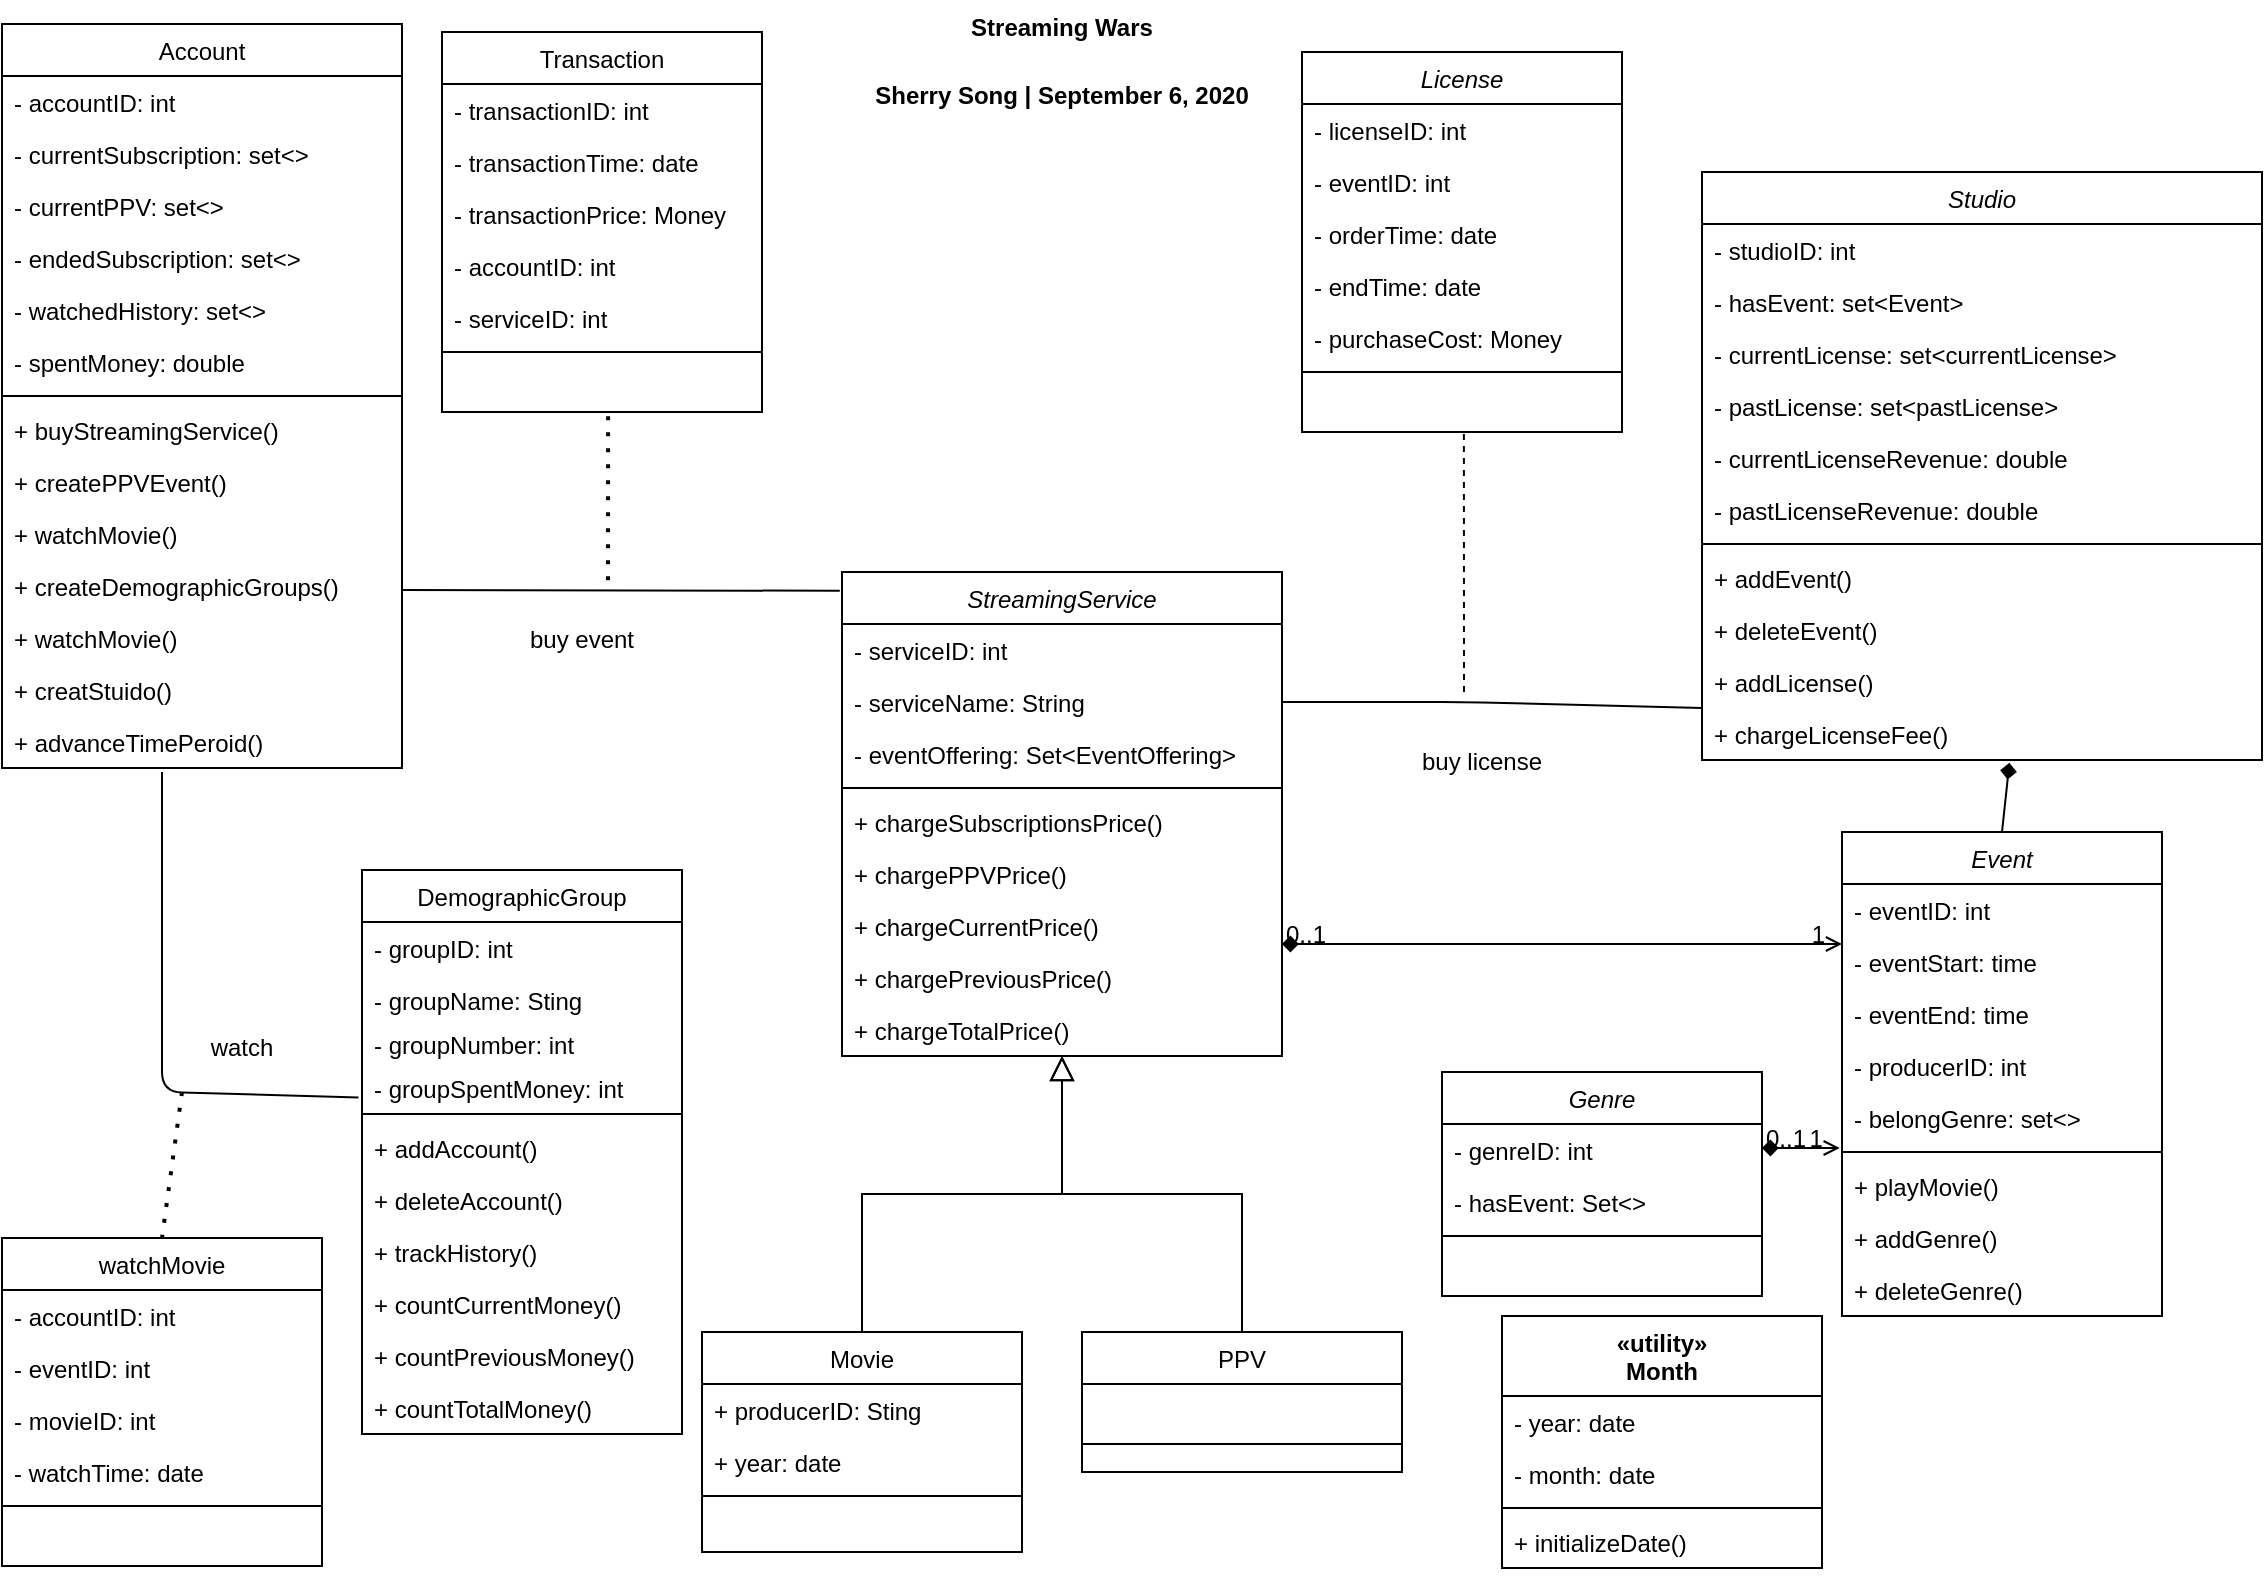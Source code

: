 <mxfile version="13.6.6" type="github">
  <diagram id="C5RBs43oDa-KdzZeNtuy" name="Page-1">
    <mxGraphModel dx="498" dy="338" grid="1" gridSize="10" guides="1" tooltips="1" connect="1" arrows="1" fold="1" page="1" pageScale="1" pageWidth="1169" pageHeight="827" math="0" shadow="0">
      <root>
        <mxCell id="WIyWlLk6GJQsqaUBKTNV-0" />
        <mxCell id="WIyWlLk6GJQsqaUBKTNV-1" parent="WIyWlLk6GJQsqaUBKTNV-0" />
        <mxCell id="zkfFHV4jXpPFQw0GAbJ--12" value="" style="endArrow=block;endSize=10;endFill=0;shadow=0;strokeWidth=1;rounded=0;edgeStyle=elbowEdgeStyle;elbow=vertical;" parent="WIyWlLk6GJQsqaUBKTNV-1" source="zkfFHV4jXpPFQw0GAbJ--6" target="zkfFHV4jXpPFQw0GAbJ--0" edge="1">
          <mxGeometry width="160" relative="1" as="geometry">
            <mxPoint x="-60" y="393" as="sourcePoint" />
            <mxPoint x="-60" y="393" as="targetPoint" />
          </mxGeometry>
        </mxCell>
        <mxCell id="zkfFHV4jXpPFQw0GAbJ--16" value="" style="endArrow=block;endSize=10;endFill=0;shadow=0;strokeWidth=1;rounded=0;edgeStyle=elbowEdgeStyle;elbow=vertical;" parent="WIyWlLk6GJQsqaUBKTNV-1" source="zkfFHV4jXpPFQw0GAbJ--13" target="zkfFHV4jXpPFQw0GAbJ--0" edge="1">
          <mxGeometry width="160" relative="1" as="geometry">
            <mxPoint x="-50" y="563" as="sourcePoint" />
            <mxPoint x="50" y="461" as="targetPoint" />
          </mxGeometry>
        </mxCell>
        <mxCell id="zkfFHV4jXpPFQw0GAbJ--26" value="" style="endArrow=open;shadow=0;strokeWidth=1;rounded=0;endFill=1;edgeStyle=elbowEdgeStyle;elbow=vertical;startArrow=diamond;startFill=1;" parent="WIyWlLk6GJQsqaUBKTNV-1" source="zkfFHV4jXpPFQw0GAbJ--0" target="zkfFHV4jXpPFQw0GAbJ--17" edge="1">
          <mxGeometry x="0.5" y="41" relative="1" as="geometry">
            <mxPoint x="70" y="392" as="sourcePoint" />
            <mxPoint x="230" y="392" as="targetPoint" />
            <mxPoint x="-40" y="32" as="offset" />
          </mxGeometry>
        </mxCell>
        <mxCell id="zkfFHV4jXpPFQw0GAbJ--27" value="0..1" style="resizable=0;align=left;verticalAlign=bottom;labelBackgroundColor=none;fontSize=12;" parent="zkfFHV4jXpPFQw0GAbJ--26" connectable="0" vertex="1">
          <mxGeometry x="-1" relative="1" as="geometry">
            <mxPoint y="4" as="offset" />
          </mxGeometry>
        </mxCell>
        <mxCell id="zkfFHV4jXpPFQw0GAbJ--28" value="1" style="resizable=0;align=right;verticalAlign=bottom;labelBackgroundColor=none;fontSize=12;" parent="zkfFHV4jXpPFQw0GAbJ--26" connectable="0" vertex="1">
          <mxGeometry x="1" relative="1" as="geometry">
            <mxPoint x="-7" y="4" as="offset" />
          </mxGeometry>
        </mxCell>
        <mxCell id="KBfdbTnLHGwfZcNxQ1Ar-55" value="Account" style="swimlane;fontStyle=0;align=center;verticalAlign=top;childLayout=stackLayout;horizontal=1;startSize=26;horizontalStack=0;resizeParent=1;resizeParentMax=0;resizeLast=0;collapsible=1;marginBottom=0;" vertex="1" parent="WIyWlLk6GJQsqaUBKTNV-1">
          <mxGeometry x="10" y="46" width="200" height="372" as="geometry" />
        </mxCell>
        <mxCell id="KBfdbTnLHGwfZcNxQ1Ar-56" value="- accountID: int" style="text;strokeColor=none;fillColor=none;align=left;verticalAlign=top;spacingLeft=4;spacingRight=4;overflow=hidden;rotatable=0;points=[[0,0.5],[1,0.5]];portConstraint=eastwest;" vertex="1" parent="KBfdbTnLHGwfZcNxQ1Ar-55">
          <mxGeometry y="26" width="200" height="26" as="geometry" />
        </mxCell>
        <mxCell id="KBfdbTnLHGwfZcNxQ1Ar-59" value="- currentSubscription: set&lt;&gt;" style="text;strokeColor=none;fillColor=none;align=left;verticalAlign=top;spacingLeft=4;spacingRight=4;overflow=hidden;rotatable=0;points=[[0,0.5],[1,0.5]];portConstraint=eastwest;" vertex="1" parent="KBfdbTnLHGwfZcNxQ1Ar-55">
          <mxGeometry y="52" width="200" height="26" as="geometry" />
        </mxCell>
        <mxCell id="KBfdbTnLHGwfZcNxQ1Ar-60" value="- currentPPV: set&lt;&gt;" style="text;strokeColor=none;fillColor=none;align=left;verticalAlign=top;spacingLeft=4;spacingRight=4;overflow=hidden;rotatable=0;points=[[0,0.5],[1,0.5]];portConstraint=eastwest;" vertex="1" parent="KBfdbTnLHGwfZcNxQ1Ar-55">
          <mxGeometry y="78" width="200" height="26" as="geometry" />
        </mxCell>
        <mxCell id="KBfdbTnLHGwfZcNxQ1Ar-61" value="- endedSubscription: set&lt;&gt;" style="text;strokeColor=none;fillColor=none;align=left;verticalAlign=top;spacingLeft=4;spacingRight=4;overflow=hidden;rotatable=0;points=[[0,0.5],[1,0.5]];portConstraint=eastwest;" vertex="1" parent="KBfdbTnLHGwfZcNxQ1Ar-55">
          <mxGeometry y="104" width="200" height="26" as="geometry" />
        </mxCell>
        <mxCell id="KBfdbTnLHGwfZcNxQ1Ar-62" value="- watchedHistory: set&lt;&gt;" style="text;strokeColor=none;fillColor=none;align=left;verticalAlign=top;spacingLeft=4;spacingRight=4;overflow=hidden;rotatable=0;points=[[0,0.5],[1,0.5]];portConstraint=eastwest;" vertex="1" parent="KBfdbTnLHGwfZcNxQ1Ar-55">
          <mxGeometry y="130" width="200" height="26" as="geometry" />
        </mxCell>
        <mxCell id="KBfdbTnLHGwfZcNxQ1Ar-63" value="- spentMoney: double" style="text;strokeColor=none;fillColor=none;align=left;verticalAlign=top;spacingLeft=4;spacingRight=4;overflow=hidden;rotatable=0;points=[[0,0.5],[1,0.5]];portConstraint=eastwest;" vertex="1" parent="KBfdbTnLHGwfZcNxQ1Ar-55">
          <mxGeometry y="156" width="200" height="26" as="geometry" />
        </mxCell>
        <mxCell id="KBfdbTnLHGwfZcNxQ1Ar-57" value="" style="line;strokeWidth=1;fillColor=none;align=left;verticalAlign=middle;spacingTop=-1;spacingLeft=3;spacingRight=3;rotatable=0;labelPosition=right;points=[];portConstraint=eastwest;" vertex="1" parent="KBfdbTnLHGwfZcNxQ1Ar-55">
          <mxGeometry y="182" width="200" height="8" as="geometry" />
        </mxCell>
        <mxCell id="KBfdbTnLHGwfZcNxQ1Ar-58" value="+ buyStreamingService()" style="text;strokeColor=none;fillColor=none;align=left;verticalAlign=top;spacingLeft=4;spacingRight=4;overflow=hidden;rotatable=0;points=[[0,0.5],[1,0.5]];portConstraint=eastwest;" vertex="1" parent="KBfdbTnLHGwfZcNxQ1Ar-55">
          <mxGeometry y="190" width="200" height="26" as="geometry" />
        </mxCell>
        <mxCell id="KBfdbTnLHGwfZcNxQ1Ar-64" value="+ createPPVEvent()" style="text;strokeColor=none;fillColor=none;align=left;verticalAlign=top;spacingLeft=4;spacingRight=4;overflow=hidden;rotatable=0;points=[[0,0.5],[1,0.5]];portConstraint=eastwest;" vertex="1" parent="KBfdbTnLHGwfZcNxQ1Ar-55">
          <mxGeometry y="216" width="200" height="26" as="geometry" />
        </mxCell>
        <mxCell id="KBfdbTnLHGwfZcNxQ1Ar-65" value="+ watchMovie()" style="text;strokeColor=none;fillColor=none;align=left;verticalAlign=top;spacingLeft=4;spacingRight=4;overflow=hidden;rotatable=0;points=[[0,0.5],[1,0.5]];portConstraint=eastwest;" vertex="1" parent="KBfdbTnLHGwfZcNxQ1Ar-55">
          <mxGeometry y="242" width="200" height="26" as="geometry" />
        </mxCell>
        <mxCell id="KBfdbTnLHGwfZcNxQ1Ar-115" value="+ createDemographicGroups()" style="text;strokeColor=none;fillColor=none;align=left;verticalAlign=top;spacingLeft=4;spacingRight=4;overflow=hidden;rotatable=0;points=[[0,0.5],[1,0.5]];portConstraint=eastwest;" vertex="1" parent="KBfdbTnLHGwfZcNxQ1Ar-55">
          <mxGeometry y="268" width="200" height="26" as="geometry" />
        </mxCell>
        <mxCell id="KBfdbTnLHGwfZcNxQ1Ar-114" value="+ watchMovie()" style="text;strokeColor=none;fillColor=none;align=left;verticalAlign=top;spacingLeft=4;spacingRight=4;overflow=hidden;rotatable=0;points=[[0,0.5],[1,0.5]];portConstraint=eastwest;" vertex="1" parent="KBfdbTnLHGwfZcNxQ1Ar-55">
          <mxGeometry y="294" width="200" height="26" as="geometry" />
        </mxCell>
        <mxCell id="KBfdbTnLHGwfZcNxQ1Ar-116" value="+ creatStuido()" style="text;strokeColor=none;fillColor=none;align=left;verticalAlign=top;spacingLeft=4;spacingRight=4;overflow=hidden;rotatable=0;points=[[0,0.5],[1,0.5]];portConstraint=eastwest;" vertex="1" parent="KBfdbTnLHGwfZcNxQ1Ar-55">
          <mxGeometry y="320" width="200" height="26" as="geometry" />
        </mxCell>
        <mxCell id="KBfdbTnLHGwfZcNxQ1Ar-117" value="+ advanceTimePeroid()" style="text;strokeColor=none;fillColor=none;align=left;verticalAlign=top;spacingLeft=4;spacingRight=4;overflow=hidden;rotatable=0;points=[[0,0.5],[1,0.5]];portConstraint=eastwest;" vertex="1" parent="KBfdbTnLHGwfZcNxQ1Ar-55">
          <mxGeometry y="346" width="200" height="26" as="geometry" />
        </mxCell>
        <mxCell id="zkfFHV4jXpPFQw0GAbJ--0" value="StreamingService" style="swimlane;fontStyle=2;align=center;verticalAlign=top;childLayout=stackLayout;horizontal=1;startSize=26;horizontalStack=0;resizeParent=1;resizeLast=0;collapsible=1;marginBottom=0;rounded=0;shadow=0;strokeWidth=1;" parent="WIyWlLk6GJQsqaUBKTNV-1" vertex="1">
          <mxGeometry x="430" y="320" width="220" height="242" as="geometry">
            <mxRectangle x="230" y="140" width="160" height="26" as="alternateBounds" />
          </mxGeometry>
        </mxCell>
        <mxCell id="zkfFHV4jXpPFQw0GAbJ--1" value="- serviceID: int&#xa;" style="text;align=left;verticalAlign=top;spacingLeft=4;spacingRight=4;overflow=hidden;rotatable=0;points=[[0,0.5],[1,0.5]];portConstraint=eastwest;" parent="zkfFHV4jXpPFQw0GAbJ--0" vertex="1">
          <mxGeometry y="26" width="220" height="26" as="geometry" />
        </mxCell>
        <mxCell id="zkfFHV4jXpPFQw0GAbJ--3" value="- serviceName: String" style="text;align=left;verticalAlign=top;spacingLeft=4;spacingRight=4;overflow=hidden;rotatable=0;points=[[0,0.5],[1,0.5]];portConstraint=eastwest;rounded=0;shadow=0;html=0;" parent="zkfFHV4jXpPFQw0GAbJ--0" vertex="1">
          <mxGeometry y="52" width="220" height="26" as="geometry" />
        </mxCell>
        <mxCell id="KBfdbTnLHGwfZcNxQ1Ar-0" value="- eventOffering: Set&lt;EventOffering&gt;" style="text;align=left;verticalAlign=top;spacingLeft=4;spacingRight=4;overflow=hidden;rotatable=0;points=[[0,0.5],[1,0.5]];portConstraint=eastwest;rounded=0;shadow=0;html=0;" vertex="1" parent="zkfFHV4jXpPFQw0GAbJ--0">
          <mxGeometry y="78" width="220" height="26" as="geometry" />
        </mxCell>
        <mxCell id="zkfFHV4jXpPFQw0GAbJ--4" value="" style="line;html=1;strokeWidth=1;align=left;verticalAlign=middle;spacingTop=-1;spacingLeft=3;spacingRight=3;rotatable=0;labelPosition=right;points=[];portConstraint=eastwest;" parent="zkfFHV4jXpPFQw0GAbJ--0" vertex="1">
          <mxGeometry y="104" width="220" height="8" as="geometry" />
        </mxCell>
        <mxCell id="zkfFHV4jXpPFQw0GAbJ--5" value="+ chargeSubscriptionsPrice()" style="text;align=left;verticalAlign=top;spacingLeft=4;spacingRight=4;overflow=hidden;rotatable=0;points=[[0,0.5],[1,0.5]];portConstraint=eastwest;" parent="zkfFHV4jXpPFQw0GAbJ--0" vertex="1">
          <mxGeometry y="112" width="220" height="26" as="geometry" />
        </mxCell>
        <mxCell id="KBfdbTnLHGwfZcNxQ1Ar-1" value="+ chargePPVPrice()" style="text;align=left;verticalAlign=top;spacingLeft=4;spacingRight=4;overflow=hidden;rotatable=0;points=[[0,0.5],[1,0.5]];portConstraint=eastwest;" vertex="1" parent="zkfFHV4jXpPFQw0GAbJ--0">
          <mxGeometry y="138" width="220" height="26" as="geometry" />
        </mxCell>
        <mxCell id="KBfdbTnLHGwfZcNxQ1Ar-3" value="+ chargeCurrentPrice()&#xa;" style="text;align=left;verticalAlign=top;spacingLeft=4;spacingRight=4;overflow=hidden;rotatable=0;points=[[0,0.5],[1,0.5]];portConstraint=eastwest;" vertex="1" parent="zkfFHV4jXpPFQw0GAbJ--0">
          <mxGeometry y="164" width="220" height="26" as="geometry" />
        </mxCell>
        <mxCell id="KBfdbTnLHGwfZcNxQ1Ar-2" value="+ chargePreviousPrice()" style="text;align=left;verticalAlign=top;spacingLeft=4;spacingRight=4;overflow=hidden;rotatable=0;points=[[0,0.5],[1,0.5]];portConstraint=eastwest;" vertex="1" parent="zkfFHV4jXpPFQw0GAbJ--0">
          <mxGeometry y="190" width="220" height="26" as="geometry" />
        </mxCell>
        <mxCell id="KBfdbTnLHGwfZcNxQ1Ar-4" value="+ chargeTotalPrice()" style="text;align=left;verticalAlign=top;spacingLeft=4;spacingRight=4;overflow=hidden;rotatable=0;points=[[0,0.5],[1,0.5]];portConstraint=eastwest;" vertex="1" parent="zkfFHV4jXpPFQw0GAbJ--0">
          <mxGeometry y="216" width="220" height="26" as="geometry" />
        </mxCell>
        <mxCell id="KBfdbTnLHGwfZcNxQ1Ar-31" value="" style="endArrow=none;html=1;exitX=0.549;exitY=1.055;exitDx=0;exitDy=0;startArrow=diamond;startFill=1;exitPerimeter=0;entryX=0.5;entryY=0;entryDx=0;entryDy=0;" edge="1" parent="WIyWlLk6GJQsqaUBKTNV-1" source="KBfdbTnLHGwfZcNxQ1Ar-28" target="zkfFHV4jXpPFQw0GAbJ--17">
          <mxGeometry width="50" height="50" relative="1" as="geometry">
            <mxPoint x="640" y="290" as="sourcePoint" />
            <mxPoint x="1050" y="480" as="targetPoint" />
          </mxGeometry>
        </mxCell>
        <mxCell id="KBfdbTnLHGwfZcNxQ1Ar-17" value="Studio" style="swimlane;fontStyle=2;align=center;verticalAlign=top;childLayout=stackLayout;horizontal=1;startSize=26;horizontalStack=0;resizeParent=1;resizeParentMax=0;resizeLast=0;collapsible=1;marginBottom=0;" vertex="1" parent="WIyWlLk6GJQsqaUBKTNV-1">
          <mxGeometry x="860" y="120" width="280" height="294" as="geometry" />
        </mxCell>
        <mxCell id="KBfdbTnLHGwfZcNxQ1Ar-18" value="- studioID: int&#xa;" style="text;strokeColor=none;fillColor=none;align=left;verticalAlign=top;spacingLeft=4;spacingRight=4;overflow=hidden;rotatable=0;points=[[0,0.5],[1,0.5]];portConstraint=eastwest;" vertex="1" parent="KBfdbTnLHGwfZcNxQ1Ar-17">
          <mxGeometry y="26" width="280" height="26" as="geometry" />
        </mxCell>
        <mxCell id="KBfdbTnLHGwfZcNxQ1Ar-21" value="- hasEvent: set&lt;Event&gt;" style="text;strokeColor=none;fillColor=none;align=left;verticalAlign=top;spacingLeft=4;spacingRight=4;overflow=hidden;rotatable=0;points=[[0,0.5],[1,0.5]];portConstraint=eastwest;" vertex="1" parent="KBfdbTnLHGwfZcNxQ1Ar-17">
          <mxGeometry y="52" width="280" height="26" as="geometry" />
        </mxCell>
        <mxCell id="KBfdbTnLHGwfZcNxQ1Ar-22" value="- currentLicense: set&lt;currentLicense&gt;" style="text;strokeColor=none;fillColor=none;align=left;verticalAlign=top;spacingLeft=4;spacingRight=4;overflow=hidden;rotatable=0;points=[[0,0.5],[1,0.5]];portConstraint=eastwest;" vertex="1" parent="KBfdbTnLHGwfZcNxQ1Ar-17">
          <mxGeometry y="78" width="280" height="26" as="geometry" />
        </mxCell>
        <mxCell id="KBfdbTnLHGwfZcNxQ1Ar-23" value="- pastLicense: set&lt;pastLicense&gt;" style="text;strokeColor=none;fillColor=none;align=left;verticalAlign=top;spacingLeft=4;spacingRight=4;overflow=hidden;rotatable=0;points=[[0,0.5],[1,0.5]];portConstraint=eastwest;" vertex="1" parent="KBfdbTnLHGwfZcNxQ1Ar-17">
          <mxGeometry y="104" width="280" height="26" as="geometry" />
        </mxCell>
        <mxCell id="KBfdbTnLHGwfZcNxQ1Ar-25" value="- currentLicenseRevenue: double" style="text;strokeColor=none;fillColor=none;align=left;verticalAlign=top;spacingLeft=4;spacingRight=4;overflow=hidden;rotatable=0;points=[[0,0.5],[1,0.5]];portConstraint=eastwest;" vertex="1" parent="KBfdbTnLHGwfZcNxQ1Ar-17">
          <mxGeometry y="130" width="280" height="26" as="geometry" />
        </mxCell>
        <mxCell id="KBfdbTnLHGwfZcNxQ1Ar-24" value="- pastLicenseRevenue: double" style="text;strokeColor=none;fillColor=none;align=left;verticalAlign=top;spacingLeft=4;spacingRight=4;overflow=hidden;rotatable=0;points=[[0,0.5],[1,0.5]];portConstraint=eastwest;" vertex="1" parent="KBfdbTnLHGwfZcNxQ1Ar-17">
          <mxGeometry y="156" width="280" height="26" as="geometry" />
        </mxCell>
        <mxCell id="KBfdbTnLHGwfZcNxQ1Ar-19" value="" style="line;strokeWidth=1;fillColor=none;align=left;verticalAlign=middle;spacingTop=-1;spacingLeft=3;spacingRight=3;rotatable=0;labelPosition=right;points=[];portConstraint=eastwest;" vertex="1" parent="KBfdbTnLHGwfZcNxQ1Ar-17">
          <mxGeometry y="182" width="280" height="8" as="geometry" />
        </mxCell>
        <mxCell id="KBfdbTnLHGwfZcNxQ1Ar-20" value="+ addEvent()&#xa;" style="text;strokeColor=none;fillColor=none;align=left;verticalAlign=top;spacingLeft=4;spacingRight=4;overflow=hidden;rotatable=0;points=[[0,0.5],[1,0.5]];portConstraint=eastwest;" vertex="1" parent="KBfdbTnLHGwfZcNxQ1Ar-17">
          <mxGeometry y="190" width="280" height="26" as="geometry" />
        </mxCell>
        <mxCell id="KBfdbTnLHGwfZcNxQ1Ar-26" value="+ deleteEvent()&#xa;" style="text;strokeColor=none;fillColor=none;align=left;verticalAlign=top;spacingLeft=4;spacingRight=4;overflow=hidden;rotatable=0;points=[[0,0.5],[1,0.5]];portConstraint=eastwest;" vertex="1" parent="KBfdbTnLHGwfZcNxQ1Ar-17">
          <mxGeometry y="216" width="280" height="26" as="geometry" />
        </mxCell>
        <mxCell id="KBfdbTnLHGwfZcNxQ1Ar-27" value="+ addLicense()&#xa;" style="text;strokeColor=none;fillColor=none;align=left;verticalAlign=top;spacingLeft=4;spacingRight=4;overflow=hidden;rotatable=0;points=[[0,0.5],[1,0.5]];portConstraint=eastwest;" vertex="1" parent="KBfdbTnLHGwfZcNxQ1Ar-17">
          <mxGeometry y="242" width="280" height="26" as="geometry" />
        </mxCell>
        <mxCell id="KBfdbTnLHGwfZcNxQ1Ar-28" value="+ chargeLicenseFee()&#xa;" style="text;strokeColor=none;fillColor=none;align=left;verticalAlign=top;spacingLeft=4;spacingRight=4;overflow=hidden;rotatable=0;points=[[0,0.5],[1,0.5]];portConstraint=eastwest;" vertex="1" parent="KBfdbTnLHGwfZcNxQ1Ar-17">
          <mxGeometry y="268" width="280" height="26" as="geometry" />
        </mxCell>
        <mxCell id="KBfdbTnLHGwfZcNxQ1Ar-32" value="" style="endArrow=none;html=1;exitX=1;exitY=0.5;exitDx=0;exitDy=0;" edge="1" parent="WIyWlLk6GJQsqaUBKTNV-1" source="zkfFHV4jXpPFQw0GAbJ--3">
          <mxGeometry width="50" height="50" relative="1" as="geometry">
            <mxPoint x="640" y="440" as="sourcePoint" />
            <mxPoint x="860" y="388" as="targetPoint" />
            <Array as="points">
              <mxPoint x="740" y="385" />
            </Array>
          </mxGeometry>
        </mxCell>
        <mxCell id="KBfdbTnLHGwfZcNxQ1Ar-33" value="buy license" style="text;align=center;fontStyle=0;verticalAlign=middle;spacingLeft=3;spacingRight=3;strokeColor=none;rotatable=0;points=[[0,0.5],[1,0.5]];portConstraint=eastwest;" vertex="1" parent="WIyWlLk6GJQsqaUBKTNV-1">
          <mxGeometry x="710" y="401" width="80" height="26" as="geometry" />
        </mxCell>
        <mxCell id="zkfFHV4jXpPFQw0GAbJ--17" value="Event" style="swimlane;fontStyle=2;align=center;verticalAlign=top;childLayout=stackLayout;horizontal=1;startSize=26;horizontalStack=0;resizeParent=1;resizeLast=0;collapsible=1;marginBottom=0;rounded=0;shadow=0;strokeWidth=1;" parent="WIyWlLk6GJQsqaUBKTNV-1" vertex="1">
          <mxGeometry x="930" y="450" width="160" height="242" as="geometry">
            <mxRectangle x="550" y="140" width="160" height="26" as="alternateBounds" />
          </mxGeometry>
        </mxCell>
        <mxCell id="zkfFHV4jXpPFQw0GAbJ--18" value="- eventID: int" style="text;align=left;verticalAlign=top;spacingLeft=4;spacingRight=4;overflow=hidden;rotatable=0;points=[[0,0.5],[1,0.5]];portConstraint=eastwest;" parent="zkfFHV4jXpPFQw0GAbJ--17" vertex="1">
          <mxGeometry y="26" width="160" height="26" as="geometry" />
        </mxCell>
        <mxCell id="zkfFHV4jXpPFQw0GAbJ--19" value="- eventStart: time" style="text;align=left;verticalAlign=top;spacingLeft=4;spacingRight=4;overflow=hidden;rotatable=0;points=[[0,0.5],[1,0.5]];portConstraint=eastwest;rounded=0;shadow=0;html=0;" parent="zkfFHV4jXpPFQw0GAbJ--17" vertex="1">
          <mxGeometry y="52" width="160" height="26" as="geometry" />
        </mxCell>
        <mxCell id="zkfFHV4jXpPFQw0GAbJ--20" value="- eventEnd: time" style="text;align=left;verticalAlign=top;spacingLeft=4;spacingRight=4;overflow=hidden;rotatable=0;points=[[0,0.5],[1,0.5]];portConstraint=eastwest;rounded=0;shadow=0;html=0;" parent="zkfFHV4jXpPFQw0GAbJ--17" vertex="1">
          <mxGeometry y="78" width="160" height="26" as="geometry" />
        </mxCell>
        <mxCell id="zkfFHV4jXpPFQw0GAbJ--21" value="- producerID: int" style="text;align=left;verticalAlign=top;spacingLeft=4;spacingRight=4;overflow=hidden;rotatable=0;points=[[0,0.5],[1,0.5]];portConstraint=eastwest;rounded=0;shadow=0;html=0;" parent="zkfFHV4jXpPFQw0GAbJ--17" vertex="1">
          <mxGeometry y="104" width="160" height="26" as="geometry" />
        </mxCell>
        <mxCell id="zkfFHV4jXpPFQw0GAbJ--22" value="- belongGenre: set&lt;&gt;" style="text;align=left;verticalAlign=top;spacingLeft=4;spacingRight=4;overflow=hidden;rotatable=0;points=[[0,0.5],[1,0.5]];portConstraint=eastwest;rounded=0;shadow=0;html=0;" parent="zkfFHV4jXpPFQw0GAbJ--17" vertex="1">
          <mxGeometry y="130" width="160" height="26" as="geometry" />
        </mxCell>
        <mxCell id="zkfFHV4jXpPFQw0GAbJ--23" value="" style="line;html=1;strokeWidth=1;align=left;verticalAlign=middle;spacingTop=-1;spacingLeft=3;spacingRight=3;rotatable=0;labelPosition=right;points=[];portConstraint=eastwest;" parent="zkfFHV4jXpPFQw0GAbJ--17" vertex="1">
          <mxGeometry y="156" width="160" height="8" as="geometry" />
        </mxCell>
        <mxCell id="zkfFHV4jXpPFQw0GAbJ--24" value="+ playMovie()" style="text;align=left;verticalAlign=top;spacingLeft=4;spacingRight=4;overflow=hidden;rotatable=0;points=[[0,0.5],[1,0.5]];portConstraint=eastwest;" parent="zkfFHV4jXpPFQw0GAbJ--17" vertex="1">
          <mxGeometry y="164" width="160" height="26" as="geometry" />
        </mxCell>
        <mxCell id="zkfFHV4jXpPFQw0GAbJ--25" value="+ addGenre()" style="text;align=left;verticalAlign=top;spacingLeft=4;spacingRight=4;overflow=hidden;rotatable=0;points=[[0,0.5],[1,0.5]];portConstraint=eastwest;" parent="zkfFHV4jXpPFQw0GAbJ--17" vertex="1">
          <mxGeometry y="190" width="160" height="26" as="geometry" />
        </mxCell>
        <mxCell id="KBfdbTnLHGwfZcNxQ1Ar-5" value="+ deleteGenre()" style="text;align=left;verticalAlign=top;spacingLeft=4;spacingRight=4;overflow=hidden;rotatable=0;points=[[0,0.5],[1,0.5]];portConstraint=eastwest;" vertex="1" parent="zkfFHV4jXpPFQw0GAbJ--17">
          <mxGeometry y="216" width="160" height="26" as="geometry" />
        </mxCell>
        <mxCell id="KBfdbTnLHGwfZcNxQ1Ar-8" value="Genre" style="swimlane;fontStyle=2;align=center;verticalAlign=top;childLayout=stackLayout;horizontal=1;startSize=26;horizontalStack=0;resizeParent=1;resizeParentMax=0;resizeLast=0;collapsible=1;marginBottom=0;" vertex="1" parent="WIyWlLk6GJQsqaUBKTNV-1">
          <mxGeometry x="730" y="570" width="160" height="112" as="geometry" />
        </mxCell>
        <mxCell id="KBfdbTnLHGwfZcNxQ1Ar-9" value="- genreID: int" style="text;strokeColor=none;fillColor=none;align=left;verticalAlign=top;spacingLeft=4;spacingRight=4;overflow=hidden;rotatable=0;points=[[0,0.5],[1,0.5]];portConstraint=eastwest;" vertex="1" parent="KBfdbTnLHGwfZcNxQ1Ar-8">
          <mxGeometry y="26" width="160" height="26" as="geometry" />
        </mxCell>
        <mxCell id="KBfdbTnLHGwfZcNxQ1Ar-37" value="" style="endArrow=open;shadow=0;strokeWidth=1;rounded=0;endFill=1;edgeStyle=elbowEdgeStyle;elbow=vertical;startArrow=diamond;startFill=1;entryX=-0.007;entryY=0.232;entryDx=0;entryDy=0;entryPerimeter=0;" edge="1" parent="KBfdbTnLHGwfZcNxQ1Ar-8" target="zkfFHV4jXpPFQw0GAbJ--23">
          <mxGeometry x="0.5" y="41" relative="1" as="geometry">
            <mxPoint x="160" y="38" as="sourcePoint" />
            <mxPoint x="190" y="38.163" as="targetPoint" />
            <mxPoint x="-40" y="32" as="offset" />
          </mxGeometry>
        </mxCell>
        <mxCell id="KBfdbTnLHGwfZcNxQ1Ar-38" value="0..1" style="resizable=0;align=left;verticalAlign=bottom;labelBackgroundColor=none;fontSize=12;" connectable="0" vertex="1" parent="KBfdbTnLHGwfZcNxQ1Ar-37">
          <mxGeometry x="-1" relative="1" as="geometry">
            <mxPoint y="4" as="offset" />
          </mxGeometry>
        </mxCell>
        <mxCell id="KBfdbTnLHGwfZcNxQ1Ar-39" value="1" style="resizable=0;align=right;verticalAlign=bottom;labelBackgroundColor=none;fontSize=12;" connectable="0" vertex="1" parent="KBfdbTnLHGwfZcNxQ1Ar-37">
          <mxGeometry x="1" relative="1" as="geometry">
            <mxPoint x="-7" y="4" as="offset" />
          </mxGeometry>
        </mxCell>
        <mxCell id="KBfdbTnLHGwfZcNxQ1Ar-14" value="- hasEvent: Set&lt;&gt;" style="text;strokeColor=none;fillColor=none;align=left;verticalAlign=top;spacingLeft=4;spacingRight=4;overflow=hidden;rotatable=0;points=[[0,0.5],[1,0.5]];portConstraint=eastwest;" vertex="1" parent="KBfdbTnLHGwfZcNxQ1Ar-8">
          <mxGeometry y="52" width="160" height="26" as="geometry" />
        </mxCell>
        <mxCell id="KBfdbTnLHGwfZcNxQ1Ar-10" value="" style="line;strokeWidth=1;fillColor=none;align=left;verticalAlign=middle;spacingTop=-1;spacingLeft=3;spacingRight=3;rotatable=0;labelPosition=right;points=[];portConstraint=eastwest;" vertex="1" parent="KBfdbTnLHGwfZcNxQ1Ar-8">
          <mxGeometry y="78" width="160" height="8" as="geometry" />
        </mxCell>
        <mxCell id="KBfdbTnLHGwfZcNxQ1Ar-15" value=" " style="text;strokeColor=none;fillColor=none;align=left;verticalAlign=top;spacingLeft=4;spacingRight=4;overflow=hidden;rotatable=0;points=[[0,0.5],[1,0.5]];portConstraint=eastwest;" vertex="1" parent="KBfdbTnLHGwfZcNxQ1Ar-8">
          <mxGeometry y="86" width="160" height="26" as="geometry" />
        </mxCell>
        <mxCell id="KBfdbTnLHGwfZcNxQ1Ar-45" value="" style="endArrow=none;dashed=1;html=1;entryX=0.442;entryY=1.129;entryDx=0;entryDy=0;entryPerimeter=0;" edge="1" parent="WIyWlLk6GJQsqaUBKTNV-1">
          <mxGeometry width="50" height="50" relative="1" as="geometry">
            <mxPoint x="741" y="380" as="sourcePoint" />
            <mxPoint x="740.94" y="250.004" as="targetPoint" />
          </mxGeometry>
        </mxCell>
        <mxCell id="KBfdbTnLHGwfZcNxQ1Ar-46" value="License" style="swimlane;fontStyle=2;align=center;verticalAlign=top;childLayout=stackLayout;horizontal=1;startSize=26;horizontalStack=0;resizeParent=1;resizeParentMax=0;resizeLast=0;collapsible=1;marginBottom=0;" vertex="1" parent="WIyWlLk6GJQsqaUBKTNV-1">
          <mxGeometry x="660" y="60" width="160" height="190" as="geometry" />
        </mxCell>
        <mxCell id="KBfdbTnLHGwfZcNxQ1Ar-47" value="- licenseID: int" style="text;strokeColor=none;fillColor=none;align=left;verticalAlign=top;spacingLeft=4;spacingRight=4;overflow=hidden;rotatable=0;points=[[0,0.5],[1,0.5]];portConstraint=eastwest;" vertex="1" parent="KBfdbTnLHGwfZcNxQ1Ar-46">
          <mxGeometry y="26" width="160" height="26" as="geometry" />
        </mxCell>
        <mxCell id="KBfdbTnLHGwfZcNxQ1Ar-51" value="- eventID: int" style="text;strokeColor=none;fillColor=none;align=left;verticalAlign=top;spacingLeft=4;spacingRight=4;overflow=hidden;rotatable=0;points=[[0,0.5],[1,0.5]];portConstraint=eastwest;" vertex="1" parent="KBfdbTnLHGwfZcNxQ1Ar-46">
          <mxGeometry y="52" width="160" height="26" as="geometry" />
        </mxCell>
        <mxCell id="KBfdbTnLHGwfZcNxQ1Ar-52" value="- orderTime: date" style="text;strokeColor=none;fillColor=none;align=left;verticalAlign=top;spacingLeft=4;spacingRight=4;overflow=hidden;rotatable=0;points=[[0,0.5],[1,0.5]];portConstraint=eastwest;" vertex="1" parent="KBfdbTnLHGwfZcNxQ1Ar-46">
          <mxGeometry y="78" width="160" height="26" as="geometry" />
        </mxCell>
        <mxCell id="KBfdbTnLHGwfZcNxQ1Ar-54" value="- endTime: date" style="text;strokeColor=none;fillColor=none;align=left;verticalAlign=top;spacingLeft=4;spacingRight=4;overflow=hidden;rotatable=0;points=[[0,0.5],[1,0.5]];portConstraint=eastwest;" vertex="1" parent="KBfdbTnLHGwfZcNxQ1Ar-46">
          <mxGeometry y="104" width="160" height="26" as="geometry" />
        </mxCell>
        <mxCell id="KBfdbTnLHGwfZcNxQ1Ar-53" value="- purchaseCost: Money" style="text;strokeColor=none;fillColor=none;align=left;verticalAlign=top;spacingLeft=4;spacingRight=4;overflow=hidden;rotatable=0;points=[[0,0.5],[1,0.5]];portConstraint=eastwest;" vertex="1" parent="KBfdbTnLHGwfZcNxQ1Ar-46">
          <mxGeometry y="130" width="160" height="26" as="geometry" />
        </mxCell>
        <mxCell id="KBfdbTnLHGwfZcNxQ1Ar-48" value="" style="line;strokeWidth=1;fillColor=none;align=left;verticalAlign=middle;spacingTop=-1;spacingLeft=3;spacingRight=3;rotatable=0;labelPosition=right;points=[];portConstraint=eastwest;" vertex="1" parent="KBfdbTnLHGwfZcNxQ1Ar-46">
          <mxGeometry y="156" width="160" height="8" as="geometry" />
        </mxCell>
        <mxCell id="KBfdbTnLHGwfZcNxQ1Ar-49" value=" " style="text;strokeColor=none;fillColor=none;align=left;verticalAlign=top;spacingLeft=4;spacingRight=4;overflow=hidden;rotatable=0;points=[[0,0.5],[1,0.5]];portConstraint=eastwest;" vertex="1" parent="KBfdbTnLHGwfZcNxQ1Ar-46">
          <mxGeometry y="164" width="160" height="26" as="geometry" />
        </mxCell>
        <mxCell id="KBfdbTnLHGwfZcNxQ1Ar-68" value="Transaction" style="swimlane;fontStyle=0;align=center;verticalAlign=top;childLayout=stackLayout;horizontal=1;startSize=26;horizontalStack=0;resizeParent=1;resizeParentMax=0;resizeLast=0;collapsible=1;marginBottom=0;" vertex="1" parent="WIyWlLk6GJQsqaUBKTNV-1">
          <mxGeometry x="230" y="50" width="160" height="190" as="geometry" />
        </mxCell>
        <mxCell id="KBfdbTnLHGwfZcNxQ1Ar-69" value="- transactionID: int" style="text;strokeColor=none;fillColor=none;align=left;verticalAlign=top;spacingLeft=4;spacingRight=4;overflow=hidden;rotatable=0;points=[[0,0.5],[1,0.5]];portConstraint=eastwest;" vertex="1" parent="KBfdbTnLHGwfZcNxQ1Ar-68">
          <mxGeometry y="26" width="160" height="26" as="geometry" />
        </mxCell>
        <mxCell id="KBfdbTnLHGwfZcNxQ1Ar-72" value="- transactionTime: date" style="text;strokeColor=none;fillColor=none;align=left;verticalAlign=top;spacingLeft=4;spacingRight=4;overflow=hidden;rotatable=0;points=[[0,0.5],[1,0.5]];portConstraint=eastwest;" vertex="1" parent="KBfdbTnLHGwfZcNxQ1Ar-68">
          <mxGeometry y="52" width="160" height="26" as="geometry" />
        </mxCell>
        <mxCell id="KBfdbTnLHGwfZcNxQ1Ar-73" value="- transactionPrice: Money" style="text;strokeColor=none;fillColor=none;align=left;verticalAlign=top;spacingLeft=4;spacingRight=4;overflow=hidden;rotatable=0;points=[[0,0.5],[1,0.5]];portConstraint=eastwest;" vertex="1" parent="KBfdbTnLHGwfZcNxQ1Ar-68">
          <mxGeometry y="78" width="160" height="26" as="geometry" />
        </mxCell>
        <mxCell id="KBfdbTnLHGwfZcNxQ1Ar-74" value="- accountID: int" style="text;strokeColor=none;fillColor=none;align=left;verticalAlign=top;spacingLeft=4;spacingRight=4;overflow=hidden;rotatable=0;points=[[0,0.5],[1,0.5]];portConstraint=eastwest;" vertex="1" parent="KBfdbTnLHGwfZcNxQ1Ar-68">
          <mxGeometry y="104" width="160" height="26" as="geometry" />
        </mxCell>
        <mxCell id="KBfdbTnLHGwfZcNxQ1Ar-75" value="- serviceID: int" style="text;strokeColor=none;fillColor=none;align=left;verticalAlign=top;spacingLeft=4;spacingRight=4;overflow=hidden;rotatable=0;points=[[0,0.5],[1,0.5]];portConstraint=eastwest;" vertex="1" parent="KBfdbTnLHGwfZcNxQ1Ar-68">
          <mxGeometry y="130" width="160" height="26" as="geometry" />
        </mxCell>
        <mxCell id="KBfdbTnLHGwfZcNxQ1Ar-70" value="" style="line;strokeWidth=1;fillColor=none;align=left;verticalAlign=middle;spacingTop=-1;spacingLeft=3;spacingRight=3;rotatable=0;labelPosition=right;points=[];portConstraint=eastwest;" vertex="1" parent="KBfdbTnLHGwfZcNxQ1Ar-68">
          <mxGeometry y="156" width="160" height="8" as="geometry" />
        </mxCell>
        <mxCell id="KBfdbTnLHGwfZcNxQ1Ar-71" value=" " style="text;strokeColor=none;fillColor=none;align=left;verticalAlign=top;spacingLeft=4;spacingRight=4;overflow=hidden;rotatable=0;points=[[0,0.5],[1,0.5]];portConstraint=eastwest;" vertex="1" parent="KBfdbTnLHGwfZcNxQ1Ar-68">
          <mxGeometry y="164" width="160" height="26" as="geometry" />
        </mxCell>
        <mxCell id="zkfFHV4jXpPFQw0GAbJ--13" value="PPV" style="swimlane;fontStyle=0;align=center;verticalAlign=top;childLayout=stackLayout;horizontal=1;startSize=26;horizontalStack=0;resizeParent=1;resizeLast=0;collapsible=1;marginBottom=0;rounded=0;shadow=0;strokeWidth=1;" parent="WIyWlLk6GJQsqaUBKTNV-1" vertex="1">
          <mxGeometry x="550" y="700" width="160" height="70" as="geometry">
            <mxRectangle x="340" y="380" width="170" height="26" as="alternateBounds" />
          </mxGeometry>
        </mxCell>
        <mxCell id="zkfFHV4jXpPFQw0GAbJ--14" value=" " style="text;align=left;verticalAlign=top;spacingLeft=4;spacingRight=4;overflow=hidden;rotatable=0;points=[[0,0.5],[1,0.5]];portConstraint=eastwest;" parent="zkfFHV4jXpPFQw0GAbJ--13" vertex="1">
          <mxGeometry y="26" width="160" height="26" as="geometry" />
        </mxCell>
        <mxCell id="zkfFHV4jXpPFQw0GAbJ--15" value="" style="line;html=1;strokeWidth=1;align=left;verticalAlign=middle;spacingTop=-1;spacingLeft=3;spacingRight=3;rotatable=0;labelPosition=right;points=[];portConstraint=eastwest;" parent="zkfFHV4jXpPFQw0GAbJ--13" vertex="1">
          <mxGeometry y="52" width="160" height="8" as="geometry" />
        </mxCell>
        <mxCell id="zkfFHV4jXpPFQw0GAbJ--6" value="Movie" style="swimlane;fontStyle=0;align=center;verticalAlign=top;childLayout=stackLayout;horizontal=1;startSize=26;horizontalStack=0;resizeParent=1;resizeLast=0;collapsible=1;marginBottom=0;rounded=0;shadow=0;strokeWidth=1;" parent="WIyWlLk6GJQsqaUBKTNV-1" vertex="1">
          <mxGeometry x="360" y="700" width="160" height="110" as="geometry">
            <mxRectangle x="130" y="380" width="160" height="26" as="alternateBounds" />
          </mxGeometry>
        </mxCell>
        <mxCell id="zkfFHV4jXpPFQw0GAbJ--7" value="+ producerID: Sting" style="text;align=left;verticalAlign=top;spacingLeft=4;spacingRight=4;overflow=hidden;rotatable=0;points=[[0,0.5],[1,0.5]];portConstraint=eastwest;" parent="zkfFHV4jXpPFQw0GAbJ--6" vertex="1">
          <mxGeometry y="26" width="160" height="26" as="geometry" />
        </mxCell>
        <mxCell id="zkfFHV4jXpPFQw0GAbJ--8" value="+ year: date" style="text;align=left;verticalAlign=top;spacingLeft=4;spacingRight=4;overflow=hidden;rotatable=0;points=[[0,0.5],[1,0.5]];portConstraint=eastwest;rounded=0;shadow=0;html=0;" parent="zkfFHV4jXpPFQw0GAbJ--6" vertex="1">
          <mxGeometry y="52" width="160" height="26" as="geometry" />
        </mxCell>
        <mxCell id="zkfFHV4jXpPFQw0GAbJ--9" value="" style="line;html=1;strokeWidth=1;align=left;verticalAlign=middle;spacingTop=-1;spacingLeft=3;spacingRight=3;rotatable=0;labelPosition=right;points=[];portConstraint=eastwest;" parent="zkfFHV4jXpPFQw0GAbJ--6" vertex="1">
          <mxGeometry y="78" width="160" height="8" as="geometry" />
        </mxCell>
        <mxCell id="KBfdbTnLHGwfZcNxQ1Ar-66" value="" style="endArrow=none;html=1;entryX=-0.005;entryY=1.053;entryDx=0;entryDy=0;entryPerimeter=0;" edge="1" parent="WIyWlLk6GJQsqaUBKTNV-1">
          <mxGeometry width="50" height="50" relative="1" as="geometry">
            <mxPoint x="210" y="329" as="sourcePoint" />
            <mxPoint x="428.9" y="329.378" as="targetPoint" />
          </mxGeometry>
        </mxCell>
        <mxCell id="KBfdbTnLHGwfZcNxQ1Ar-67" value="buy event" style="text;align=center;fontStyle=0;verticalAlign=middle;spacingLeft=3;spacingRight=3;strokeColor=none;rotatable=0;points=[[0,0.5],[1,0.5]];portConstraint=eastwest;" vertex="1" parent="WIyWlLk6GJQsqaUBKTNV-1">
          <mxGeometry x="260" y="340" width="80" height="26" as="geometry" />
        </mxCell>
        <mxCell id="KBfdbTnLHGwfZcNxQ1Ar-76" value="" style="endArrow=none;dashed=1;html=1;dashPattern=1 3;strokeWidth=2;exitX=0.519;exitY=1.084;exitDx=0;exitDy=0;exitPerimeter=0;" edge="1" parent="WIyWlLk6GJQsqaUBKTNV-1" source="KBfdbTnLHGwfZcNxQ1Ar-71">
          <mxGeometry width="50" height="50" relative="1" as="geometry">
            <mxPoint x="350" y="210" as="sourcePoint" />
            <mxPoint x="313" y="330" as="targetPoint" />
          </mxGeometry>
        </mxCell>
        <mxCell id="KBfdbTnLHGwfZcNxQ1Ar-82" value="watchMovie" style="swimlane;fontStyle=0;align=center;verticalAlign=top;childLayout=stackLayout;horizontal=1;startSize=26;horizontalStack=0;resizeParent=1;resizeParentMax=0;resizeLast=0;collapsible=1;marginBottom=0;" vertex="1" parent="WIyWlLk6GJQsqaUBKTNV-1">
          <mxGeometry x="10" y="653" width="160" height="164" as="geometry" />
        </mxCell>
        <mxCell id="KBfdbTnLHGwfZcNxQ1Ar-83" value="- accountID: int" style="text;strokeColor=none;fillColor=none;align=left;verticalAlign=top;spacingLeft=4;spacingRight=4;overflow=hidden;rotatable=0;points=[[0,0.5],[1,0.5]];portConstraint=eastwest;" vertex="1" parent="KBfdbTnLHGwfZcNxQ1Ar-82">
          <mxGeometry y="26" width="160" height="26" as="geometry" />
        </mxCell>
        <mxCell id="KBfdbTnLHGwfZcNxQ1Ar-86" value="- eventID: int" style="text;strokeColor=none;fillColor=none;align=left;verticalAlign=top;spacingLeft=4;spacingRight=4;overflow=hidden;rotatable=0;points=[[0,0.5],[1,0.5]];portConstraint=eastwest;" vertex="1" parent="KBfdbTnLHGwfZcNxQ1Ar-82">
          <mxGeometry y="52" width="160" height="26" as="geometry" />
        </mxCell>
        <mxCell id="KBfdbTnLHGwfZcNxQ1Ar-87" value="- movieID: int" style="text;strokeColor=none;fillColor=none;align=left;verticalAlign=top;spacingLeft=4;spacingRight=4;overflow=hidden;rotatable=0;points=[[0,0.5],[1,0.5]];portConstraint=eastwest;" vertex="1" parent="KBfdbTnLHGwfZcNxQ1Ar-82">
          <mxGeometry y="78" width="160" height="26" as="geometry" />
        </mxCell>
        <mxCell id="KBfdbTnLHGwfZcNxQ1Ar-88" value="- watchTime: date" style="text;strokeColor=none;fillColor=none;align=left;verticalAlign=top;spacingLeft=4;spacingRight=4;overflow=hidden;rotatable=0;points=[[0,0.5],[1,0.5]];portConstraint=eastwest;" vertex="1" parent="KBfdbTnLHGwfZcNxQ1Ar-82">
          <mxGeometry y="104" width="160" height="26" as="geometry" />
        </mxCell>
        <mxCell id="KBfdbTnLHGwfZcNxQ1Ar-84" value="" style="line;strokeWidth=1;fillColor=none;align=left;verticalAlign=middle;spacingTop=-1;spacingLeft=3;spacingRight=3;rotatable=0;labelPosition=right;points=[];portConstraint=eastwest;" vertex="1" parent="KBfdbTnLHGwfZcNxQ1Ar-82">
          <mxGeometry y="130" width="160" height="8" as="geometry" />
        </mxCell>
        <mxCell id="KBfdbTnLHGwfZcNxQ1Ar-85" value=" " style="text;strokeColor=none;fillColor=none;align=left;verticalAlign=top;spacingLeft=4;spacingRight=4;overflow=hidden;rotatable=0;points=[[0,0.5],[1,0.5]];portConstraint=eastwest;" vertex="1" parent="KBfdbTnLHGwfZcNxQ1Ar-82">
          <mxGeometry y="138" width="160" height="26" as="geometry" />
        </mxCell>
        <mxCell id="KBfdbTnLHGwfZcNxQ1Ar-98" value="" style="endArrow=none;html=1;exitX=-0.011;exitY=0.805;exitDx=0;exitDy=0;exitPerimeter=0;" edge="1" parent="WIyWlLk6GJQsqaUBKTNV-1" source="KBfdbTnLHGwfZcNxQ1Ar-95">
          <mxGeometry width="50" height="50" relative="1" as="geometry">
            <mxPoint x="230" y="570" as="sourcePoint" />
            <mxPoint x="90" y="420" as="targetPoint" />
            <Array as="points">
              <mxPoint x="90" y="580" />
            </Array>
          </mxGeometry>
        </mxCell>
        <mxCell id="KBfdbTnLHGwfZcNxQ1Ar-99" value="" style="endArrow=none;dashed=1;html=1;dashPattern=1 3;strokeWidth=2;entryX=0.5;entryY=0;entryDx=0;entryDy=0;" edge="1" parent="WIyWlLk6GJQsqaUBKTNV-1" target="KBfdbTnLHGwfZcNxQ1Ar-82">
          <mxGeometry width="50" height="50" relative="1" as="geometry">
            <mxPoint x="100" y="580" as="sourcePoint" />
            <mxPoint x="280" y="520" as="targetPoint" />
          </mxGeometry>
        </mxCell>
        <mxCell id="KBfdbTnLHGwfZcNxQ1Ar-100" value="watch" style="text;align=center;fontStyle=0;verticalAlign=middle;spacingLeft=3;spacingRight=3;strokeColor=none;rotatable=0;points=[[0,0.5],[1,0.5]];portConstraint=eastwest;" vertex="1" parent="WIyWlLk6GJQsqaUBKTNV-1">
          <mxGeometry x="90" y="544" width="80" height="26" as="geometry" />
        </mxCell>
        <mxCell id="KBfdbTnLHGwfZcNxQ1Ar-101" value="Sherry Song | September 6, 2020&#xa;" style="text;align=center;fontStyle=1;verticalAlign=middle;spacingLeft=3;spacingRight=3;strokeColor=none;rotatable=0;points=[[0,0.5],[1,0.5]];portConstraint=eastwest;" vertex="1" parent="WIyWlLk6GJQsqaUBKTNV-1">
          <mxGeometry x="465" y="60" width="150" height="56" as="geometry" />
        </mxCell>
        <mxCell id="KBfdbTnLHGwfZcNxQ1Ar-102" value="Streaming Wars" style="text;align=center;fontStyle=1;verticalAlign=middle;spacingLeft=3;spacingRight=3;strokeColor=none;rotatable=0;points=[[0,0.5],[1,0.5]];portConstraint=eastwest;" vertex="1" parent="WIyWlLk6GJQsqaUBKTNV-1">
          <mxGeometry x="500" y="34" width="80" height="26" as="geometry" />
        </mxCell>
        <mxCell id="KBfdbTnLHGwfZcNxQ1Ar-108" value="«utility» &#xa;Month" style="swimlane;fontStyle=1;align=center;verticalAlign=top;childLayout=stackLayout;horizontal=1;startSize=40;horizontalStack=0;resizeParent=1;resizeParentMax=0;resizeLast=0;collapsible=1;marginBottom=0;" vertex="1" parent="WIyWlLk6GJQsqaUBKTNV-1">
          <mxGeometry x="760" y="692" width="160" height="126" as="geometry" />
        </mxCell>
        <mxCell id="KBfdbTnLHGwfZcNxQ1Ar-109" value="- year: date" style="text;strokeColor=none;fillColor=none;align=left;verticalAlign=top;spacingLeft=4;spacingRight=4;overflow=hidden;rotatable=0;points=[[0,0.5],[1,0.5]];portConstraint=eastwest;" vertex="1" parent="KBfdbTnLHGwfZcNxQ1Ar-108">
          <mxGeometry y="40" width="160" height="26" as="geometry" />
        </mxCell>
        <mxCell id="KBfdbTnLHGwfZcNxQ1Ar-112" value="- month: date" style="text;strokeColor=none;fillColor=none;align=left;verticalAlign=top;spacingLeft=4;spacingRight=4;overflow=hidden;rotatable=0;points=[[0,0.5],[1,0.5]];portConstraint=eastwest;" vertex="1" parent="KBfdbTnLHGwfZcNxQ1Ar-108">
          <mxGeometry y="66" width="160" height="26" as="geometry" />
        </mxCell>
        <mxCell id="KBfdbTnLHGwfZcNxQ1Ar-110" value="" style="line;strokeWidth=1;fillColor=none;align=left;verticalAlign=middle;spacingTop=-1;spacingLeft=3;spacingRight=3;rotatable=0;labelPosition=right;points=[];portConstraint=eastwest;" vertex="1" parent="KBfdbTnLHGwfZcNxQ1Ar-108">
          <mxGeometry y="92" width="160" height="8" as="geometry" />
        </mxCell>
        <mxCell id="KBfdbTnLHGwfZcNxQ1Ar-113" value="+ initializeDate()" style="text;strokeColor=none;fillColor=none;align=left;verticalAlign=top;spacingLeft=4;spacingRight=4;overflow=hidden;rotatable=0;points=[[0,0.5],[1,0.5]];portConstraint=eastwest;" vertex="1" parent="KBfdbTnLHGwfZcNxQ1Ar-108">
          <mxGeometry y="100" width="160" height="26" as="geometry" />
        </mxCell>
        <mxCell id="KBfdbTnLHGwfZcNxQ1Ar-89" value="DemographicGroup" style="swimlane;fontStyle=0;align=center;verticalAlign=top;childLayout=stackLayout;horizontal=1;startSize=26;horizontalStack=0;resizeParent=1;resizeParentMax=0;resizeLast=0;collapsible=1;marginBottom=0;" vertex="1" parent="WIyWlLk6GJQsqaUBKTNV-1">
          <mxGeometry x="190" y="469" width="160" height="282" as="geometry" />
        </mxCell>
        <mxCell id="KBfdbTnLHGwfZcNxQ1Ar-90" value="- groupID: int" style="text;strokeColor=none;fillColor=none;align=left;verticalAlign=top;spacingLeft=4;spacingRight=4;overflow=hidden;rotatable=0;points=[[0,0.5],[1,0.5]];portConstraint=eastwest;" vertex="1" parent="KBfdbTnLHGwfZcNxQ1Ar-89">
          <mxGeometry y="26" width="160" height="26" as="geometry" />
        </mxCell>
        <mxCell id="KBfdbTnLHGwfZcNxQ1Ar-93" value="- groupName: Sting" style="text;strokeColor=none;fillColor=none;align=left;verticalAlign=top;spacingLeft=4;spacingRight=4;overflow=hidden;rotatable=0;points=[[0,0.5],[1,0.5]];portConstraint=eastwest;" vertex="1" parent="KBfdbTnLHGwfZcNxQ1Ar-89">
          <mxGeometry y="52" width="160" height="22" as="geometry" />
        </mxCell>
        <mxCell id="KBfdbTnLHGwfZcNxQ1Ar-94" value="- groupNumber: int" style="text;strokeColor=none;fillColor=none;align=left;verticalAlign=top;spacingLeft=4;spacingRight=4;overflow=hidden;rotatable=0;points=[[0,0.5],[1,0.5]];portConstraint=eastwest;" vertex="1" parent="KBfdbTnLHGwfZcNxQ1Ar-89">
          <mxGeometry y="74" width="160" height="22" as="geometry" />
        </mxCell>
        <mxCell id="KBfdbTnLHGwfZcNxQ1Ar-95" value="- groupSpentMoney: int" style="text;strokeColor=none;fillColor=none;align=left;verticalAlign=top;spacingLeft=4;spacingRight=4;overflow=hidden;rotatable=0;points=[[0,0.5],[1,0.5]];portConstraint=eastwest;" vertex="1" parent="KBfdbTnLHGwfZcNxQ1Ar-89">
          <mxGeometry y="96" width="160" height="22" as="geometry" />
        </mxCell>
        <mxCell id="KBfdbTnLHGwfZcNxQ1Ar-91" value="" style="line;strokeWidth=1;fillColor=none;align=left;verticalAlign=middle;spacingTop=-1;spacingLeft=3;spacingRight=3;rotatable=0;labelPosition=right;points=[];portConstraint=eastwest;" vertex="1" parent="KBfdbTnLHGwfZcNxQ1Ar-89">
          <mxGeometry y="118" width="160" height="8" as="geometry" />
        </mxCell>
        <mxCell id="KBfdbTnLHGwfZcNxQ1Ar-92" value="+ addAccount()" style="text;strokeColor=none;fillColor=none;align=left;verticalAlign=top;spacingLeft=4;spacingRight=4;overflow=hidden;rotatable=0;points=[[0,0.5],[1,0.5]];portConstraint=eastwest;" vertex="1" parent="KBfdbTnLHGwfZcNxQ1Ar-89">
          <mxGeometry y="126" width="160" height="26" as="geometry" />
        </mxCell>
        <mxCell id="KBfdbTnLHGwfZcNxQ1Ar-96" value="+ deleteAccount()" style="text;strokeColor=none;fillColor=none;align=left;verticalAlign=top;spacingLeft=4;spacingRight=4;overflow=hidden;rotatable=0;points=[[0,0.5],[1,0.5]];portConstraint=eastwest;" vertex="1" parent="KBfdbTnLHGwfZcNxQ1Ar-89">
          <mxGeometry y="152" width="160" height="26" as="geometry" />
        </mxCell>
        <mxCell id="KBfdbTnLHGwfZcNxQ1Ar-97" value="+ trackHistory()" style="text;strokeColor=none;fillColor=none;align=left;verticalAlign=top;spacingLeft=4;spacingRight=4;overflow=hidden;rotatable=0;points=[[0,0.5],[1,0.5]];portConstraint=eastwest;" vertex="1" parent="KBfdbTnLHGwfZcNxQ1Ar-89">
          <mxGeometry y="178" width="160" height="26" as="geometry" />
        </mxCell>
        <mxCell id="KBfdbTnLHGwfZcNxQ1Ar-118" value="+ countCurrentMoney()" style="text;strokeColor=none;fillColor=none;align=left;verticalAlign=top;spacingLeft=4;spacingRight=4;overflow=hidden;rotatable=0;points=[[0,0.5],[1,0.5]];portConstraint=eastwest;" vertex="1" parent="KBfdbTnLHGwfZcNxQ1Ar-89">
          <mxGeometry y="204" width="160" height="26" as="geometry" />
        </mxCell>
        <mxCell id="KBfdbTnLHGwfZcNxQ1Ar-119" value="+ countPreviousMoney()" style="text;strokeColor=none;fillColor=none;align=left;verticalAlign=top;spacingLeft=4;spacingRight=4;overflow=hidden;rotatable=0;points=[[0,0.5],[1,0.5]];portConstraint=eastwest;" vertex="1" parent="KBfdbTnLHGwfZcNxQ1Ar-89">
          <mxGeometry y="230" width="160" height="26" as="geometry" />
        </mxCell>
        <mxCell id="KBfdbTnLHGwfZcNxQ1Ar-120" value="+ countTotalMoney()" style="text;strokeColor=none;fillColor=none;align=left;verticalAlign=top;spacingLeft=4;spacingRight=4;overflow=hidden;rotatable=0;points=[[0,0.5],[1,0.5]];portConstraint=eastwest;" vertex="1" parent="KBfdbTnLHGwfZcNxQ1Ar-89">
          <mxGeometry y="256" width="160" height="26" as="geometry" />
        </mxCell>
      </root>
    </mxGraphModel>
  </diagram>
</mxfile>
